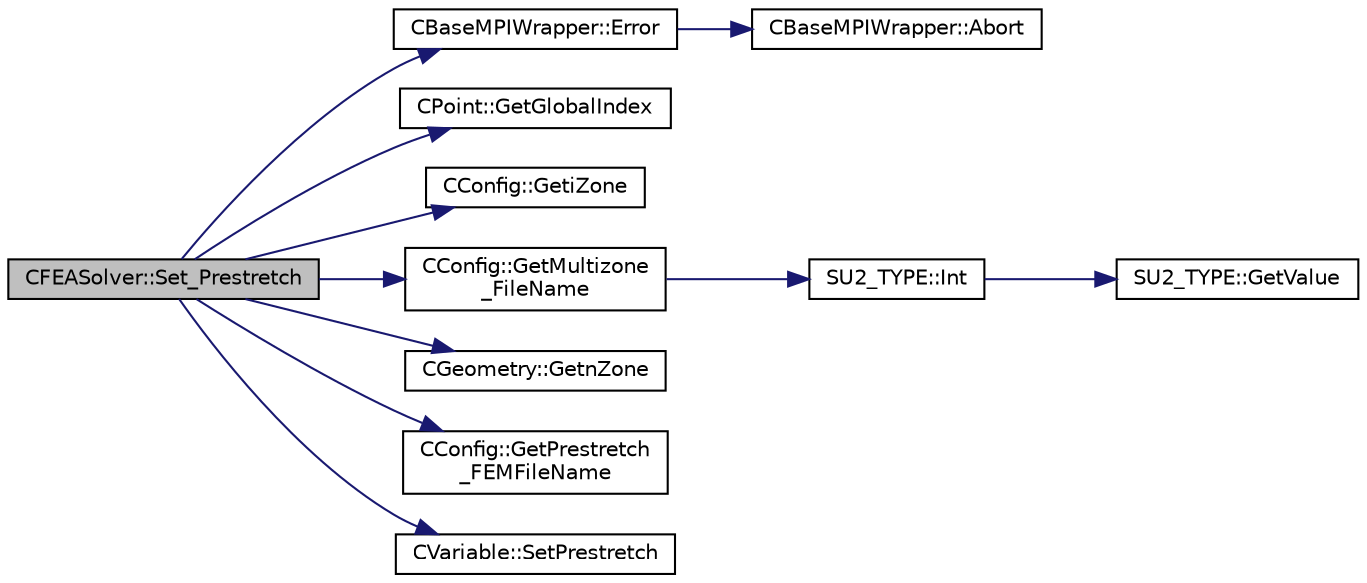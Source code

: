 digraph "CFEASolver::Set_Prestretch"
{
 // LATEX_PDF_SIZE
  edge [fontname="Helvetica",fontsize="10",labelfontname="Helvetica",labelfontsize="10"];
  node [fontname="Helvetica",fontsize="10",shape=record];
  rankdir="LR";
  Node1 [label="CFEASolver::Set_Prestretch",height=0.2,width=0.4,color="black", fillcolor="grey75", style="filled", fontcolor="black",tooltip="Set a reference geometry for prestretched conditions."];
  Node1 -> Node2 [color="midnightblue",fontsize="10",style="solid",fontname="Helvetica"];
  Node2 [label="CBaseMPIWrapper::Error",height=0.2,width=0.4,color="black", fillcolor="white", style="filled",URL="$classCBaseMPIWrapper.html#a04457c47629bda56704e6a8804833eeb",tooltip=" "];
  Node2 -> Node3 [color="midnightblue",fontsize="10",style="solid",fontname="Helvetica"];
  Node3 [label="CBaseMPIWrapper::Abort",height=0.2,width=0.4,color="black", fillcolor="white", style="filled",URL="$classCBaseMPIWrapper.html#af7297d861dca86b45cf561b6ab642e8f",tooltip=" "];
  Node1 -> Node4 [color="midnightblue",fontsize="10",style="solid",fontname="Helvetica"];
  Node4 [label="CPoint::GetGlobalIndex",height=0.2,width=0.4,color="black", fillcolor="white", style="filled",URL="$classCPoint.html#a8a53865a92d645b1b74c4d817b4aae10",tooltip="Get the global index in a parallel computation."];
  Node1 -> Node5 [color="midnightblue",fontsize="10",style="solid",fontname="Helvetica"];
  Node5 [label="CConfig::GetiZone",height=0.2,width=0.4,color="black", fillcolor="white", style="filled",URL="$classCConfig.html#a1d6335b8fdef6fbcd9a08f7503d73ec1",tooltip="Provides the number of varaibles."];
  Node1 -> Node6 [color="midnightblue",fontsize="10",style="solid",fontname="Helvetica"];
  Node6 [label="CConfig::GetMultizone\l_FileName",height=0.2,width=0.4,color="black", fillcolor="white", style="filled",URL="$classCConfig.html#a9990d8664ae332ae1af1978a41c31664",tooltip="Append the zone index to the restart or the solution files."];
  Node6 -> Node7 [color="midnightblue",fontsize="10",style="solid",fontname="Helvetica"];
  Node7 [label="SU2_TYPE::Int",height=0.2,width=0.4,color="black", fillcolor="white", style="filled",URL="$namespaceSU2__TYPE.html#a6b48817766d8a6486caa2807a52f6bae",tooltip="Casts the primitive value to int (uses GetValue, already implemented for each type)."];
  Node7 -> Node8 [color="midnightblue",fontsize="10",style="solid",fontname="Helvetica"];
  Node8 [label="SU2_TYPE::GetValue",height=0.2,width=0.4,color="black", fillcolor="white", style="filled",URL="$namespaceSU2__TYPE.html#adf52a59d6f4e578f7915ec9abbf7cb22",tooltip="Get the (primitive) value of the datatype (needs to be specialized for active types)."];
  Node1 -> Node9 [color="midnightblue",fontsize="10",style="solid",fontname="Helvetica"];
  Node9 [label="CGeometry::GetnZone",height=0.2,width=0.4,color="black", fillcolor="white", style="filled",URL="$classCGeometry.html#a83adc5e529673587c0aae63212262c31",tooltip="Get number of zones."];
  Node1 -> Node10 [color="midnightblue",fontsize="10",style="solid",fontname="Helvetica"];
  Node10 [label="CConfig::GetPrestretch\l_FEMFileName",height=0.2,width=0.4,color="black", fillcolor="white", style="filled",URL="$classCConfig.html#a7b7328b3cd827d10201919800956b4d5",tooltip="Get the name of the file with the reference geometry of the structural problem."];
  Node1 -> Node11 [color="midnightblue",fontsize="10",style="solid",fontname="Helvetica"];
  Node11 [label="CVariable::SetPrestretch",height=0.2,width=0.4,color="black", fillcolor="white", style="filled",URL="$classCVariable.html#a4c1c2a7a59bfcbabe841213476733d20",tooltip="A virtual member."];
}
